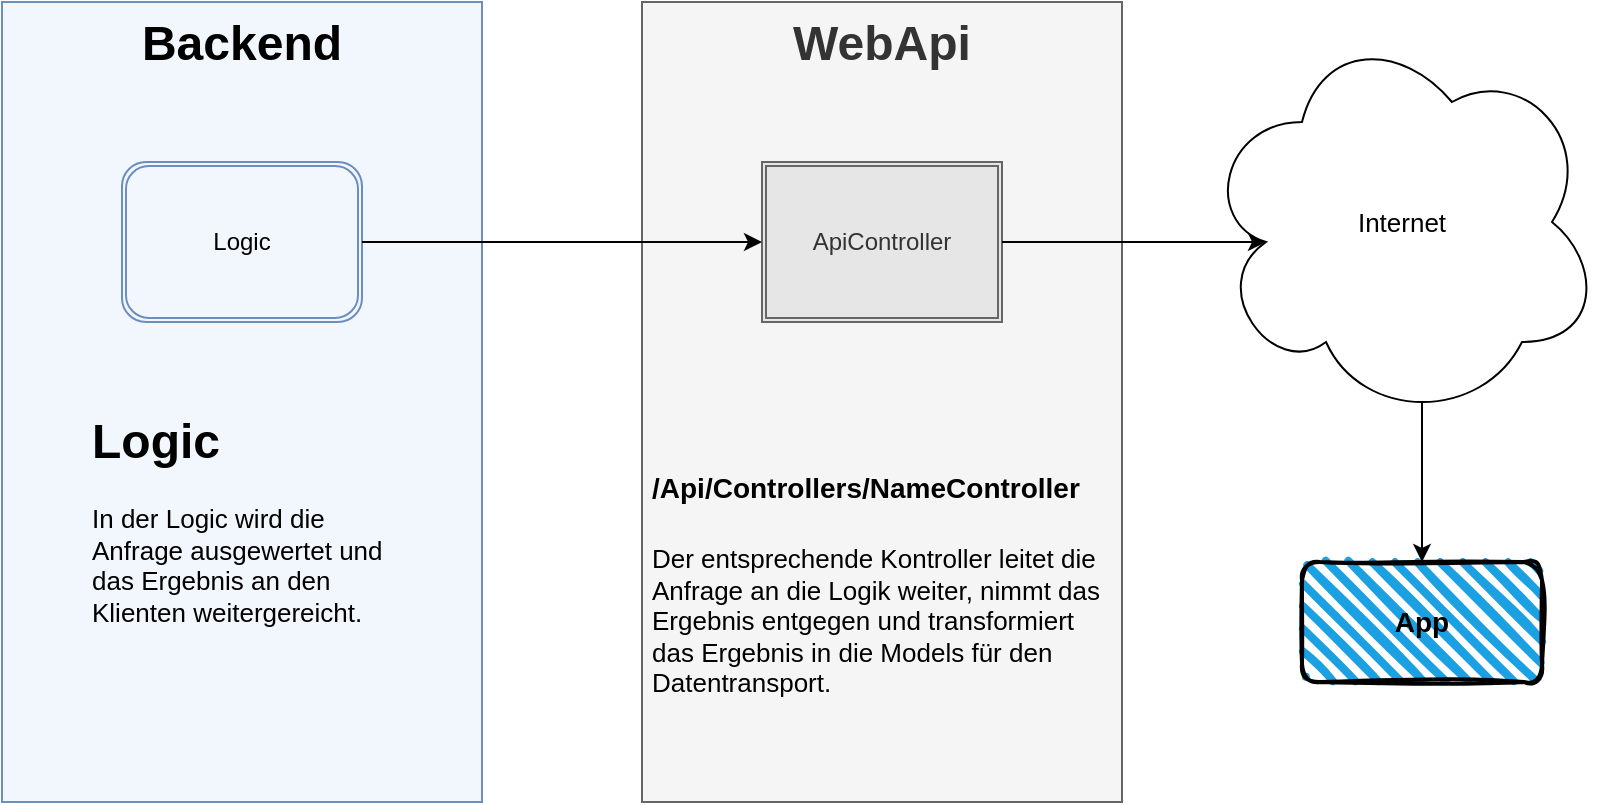 <mxfile version="16.5.4" type="device"><diagram id="4VS_Qf72a-Q_ZQmoFZgU" name="AspMvcDataFlow"><mxGraphModel dx="2574" dy="1481" grid="1" gridSize="10" guides="1" tooltips="1" connect="1" arrows="1" fold="1" page="1" pageScale="1" pageWidth="1169" pageHeight="827" math="0" shadow="0"><root><mxCell id="0"/><mxCell id="1" parent="0"/><mxCell id="DydSL1BoAHqhH9OPL1eU-3" value="&lt;font style=&quot;font-size: 24px&quot;&gt;&lt;b&gt;Backend&lt;/b&gt;&lt;/font&gt;" style="rounded=0;whiteSpace=wrap;html=1;verticalAlign=top;fillColor=#F2F7FD;strokeColor=#6c8ebf;" vertex="1" parent="1"><mxGeometry x="80" y="120" width="240" height="400" as="geometry"/></mxCell><mxCell id="_u4xTMMUQyj5iP1WNErg-11" value="&lt;font style=&quot;font-size: 24px&quot;&gt;&lt;b&gt;WebApi&lt;/b&gt;&lt;/font&gt;" style="rounded=0;whiteSpace=wrap;html=1;verticalAlign=top;fillColor=#f5f5f5;fontColor=#333333;strokeColor=#666666;" parent="1" vertex="1"><mxGeometry x="400" y="120" width="240" height="400" as="geometry"/></mxCell><mxCell id="_u4xTMMUQyj5iP1WNErg-1" value="Logic" style="shape=ext;double=1;rounded=1;whiteSpace=wrap;html=1;fillColor=#F2F7FD;strokeColor=#6c8ebf;" parent="1" vertex="1"><mxGeometry x="140" y="200" width="120" height="80" as="geometry"/></mxCell><mxCell id="_u4xTMMUQyj5iP1WNErg-3" value="&lt;b&gt;&lt;font style=&quot;font-size: 14px&quot;&gt;App&lt;/font&gt;&lt;/b&gt;" style="rounded=1;whiteSpace=wrap;html=1;strokeWidth=2;fillWeight=4;hachureGap=8;hachureAngle=45;fillColor=#1ba1e2;sketch=1;" parent="1" vertex="1"><mxGeometry x="730" y="400" width="120" height="60" as="geometry"/></mxCell><mxCell id="_u4xTMMUQyj5iP1WNErg-2" value="ApiController" style="shape=ext;double=1;rounded=0;whiteSpace=wrap;html=1;fillColor=#E6E6E6;strokeColor=#666666;fontColor=#333333;" parent="1" vertex="1"><mxGeometry x="460" y="200" width="120" height="80" as="geometry"/></mxCell><mxCell id="_u4xTMMUQyj5iP1WNErg-4" value="" style="endArrow=classic;html=1;rounded=0;exitX=1;exitY=0.5;exitDx=0;exitDy=0;entryX=0;entryY=0.5;entryDx=0;entryDy=0;" parent="1" source="_u4xTMMUQyj5iP1WNErg-1" target="_u4xTMMUQyj5iP1WNErg-2" edge="1"><mxGeometry width="50" height="50" relative="1" as="geometry"><mxPoint x="520" y="420" as="sourcePoint"/><mxPoint x="570" y="370" as="targetPoint"/></mxGeometry></mxCell><mxCell id="_u4xTMMUQyj5iP1WNErg-5" value="" style="endArrow=classic;html=1;rounded=0;exitX=1;exitY=0.5;exitDx=0;exitDy=0;entryX=0.16;entryY=0.55;entryDx=0;entryDy=0;entryPerimeter=0;" parent="1" source="_u4xTMMUQyj5iP1WNErg-2" target="DydSL1BoAHqhH9OPL1eU-2" edge="1"><mxGeometry width="50" height="50" relative="1" as="geometry"><mxPoint x="600" y="480" as="sourcePoint"/><mxPoint x="670" y="170" as="targetPoint"/></mxGeometry></mxCell><mxCell id="_u4xTMMUQyj5iP1WNErg-7" value="&lt;h1&gt;&lt;span&gt;Logic&lt;/span&gt;&lt;/h1&gt;&lt;div&gt;&lt;font style=&quot;font-size: 13px&quot;&gt;In der Logic wird die Anfrage ausgewertet und das Ergebnis an den Klienten weitergereicht.&lt;/font&gt;&lt;/div&gt;" style="text;html=1;strokeColor=none;fillColor=none;spacing=5;spacingTop=-20;whiteSpace=wrap;overflow=hidden;rounded=0;" parent="1" vertex="1"><mxGeometry x="120" y="320" width="160" height="120" as="geometry"/></mxCell><mxCell id="_u4xTMMUQyj5iP1WNErg-8" value="&lt;h1&gt;&lt;font style=&quot;font-size: 14px&quot;&gt;/Api/Controllers/NameController&lt;/font&gt;&lt;/h1&gt;&lt;div&gt;&lt;font style=&quot;font-size: 13px&quot;&gt;Der entsprechende Kontroller leitet die Anfrage an die Logik weiter, nimmt das Ergebnis entgegen und transformiert das Ergebnis in die Models für den Datentransport.&lt;/font&gt;&lt;/div&gt;" style="text;html=1;strokeColor=none;fillColor=none;spacing=5;spacingTop=-20;whiteSpace=wrap;overflow=hidden;rounded=0;" parent="1" vertex="1"><mxGeometry x="400" y="340" width="240" height="160" as="geometry"/></mxCell><mxCell id="DydSL1BoAHqhH9OPL1eU-2" value="Internet" style="ellipse;shape=cloud;whiteSpace=wrap;html=1;align=center;fontSize=13;fillColor=#FFFFFF;" vertex="1" parent="1"><mxGeometry x="680" y="130" width="200" height="200" as="geometry"/></mxCell><mxCell id="DydSL1BoAHqhH9OPL1eU-4" value="" style="endArrow=classic;html=1;rounded=0;fontSize=14;exitX=0.55;exitY=0.95;exitDx=0;exitDy=0;exitPerimeter=0;entryX=0.5;entryY=0;entryDx=0;entryDy=0;" edge="1" parent="1" source="DydSL1BoAHqhH9OPL1eU-2" target="_u4xTMMUQyj5iP1WNErg-3"><mxGeometry width="50" height="50" relative="1" as="geometry"><mxPoint x="560" y="550" as="sourcePoint"/><mxPoint x="920" y="340" as="targetPoint"/></mxGeometry></mxCell></root></mxGraphModel></diagram></mxfile>
